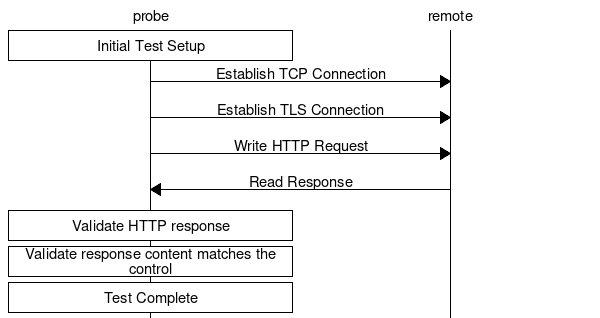 msc {
  probe,remote;

  probe box probe [label="Initial Test Setup"];
  probe=>remote [ label = "Establish TCP Connection" ];
  probe=>remote [ label = "Establish TLS Connection" ];
  probe=>remote [ label = "Write HTTP Request" ];
  probe<=remote [ label = "Read Response" ];
  probe box probe [label="Validate HTTP response"];
  probe box probe [label="Validate response content matches the control"];
  probe box probe [label="Test Complete"];
}